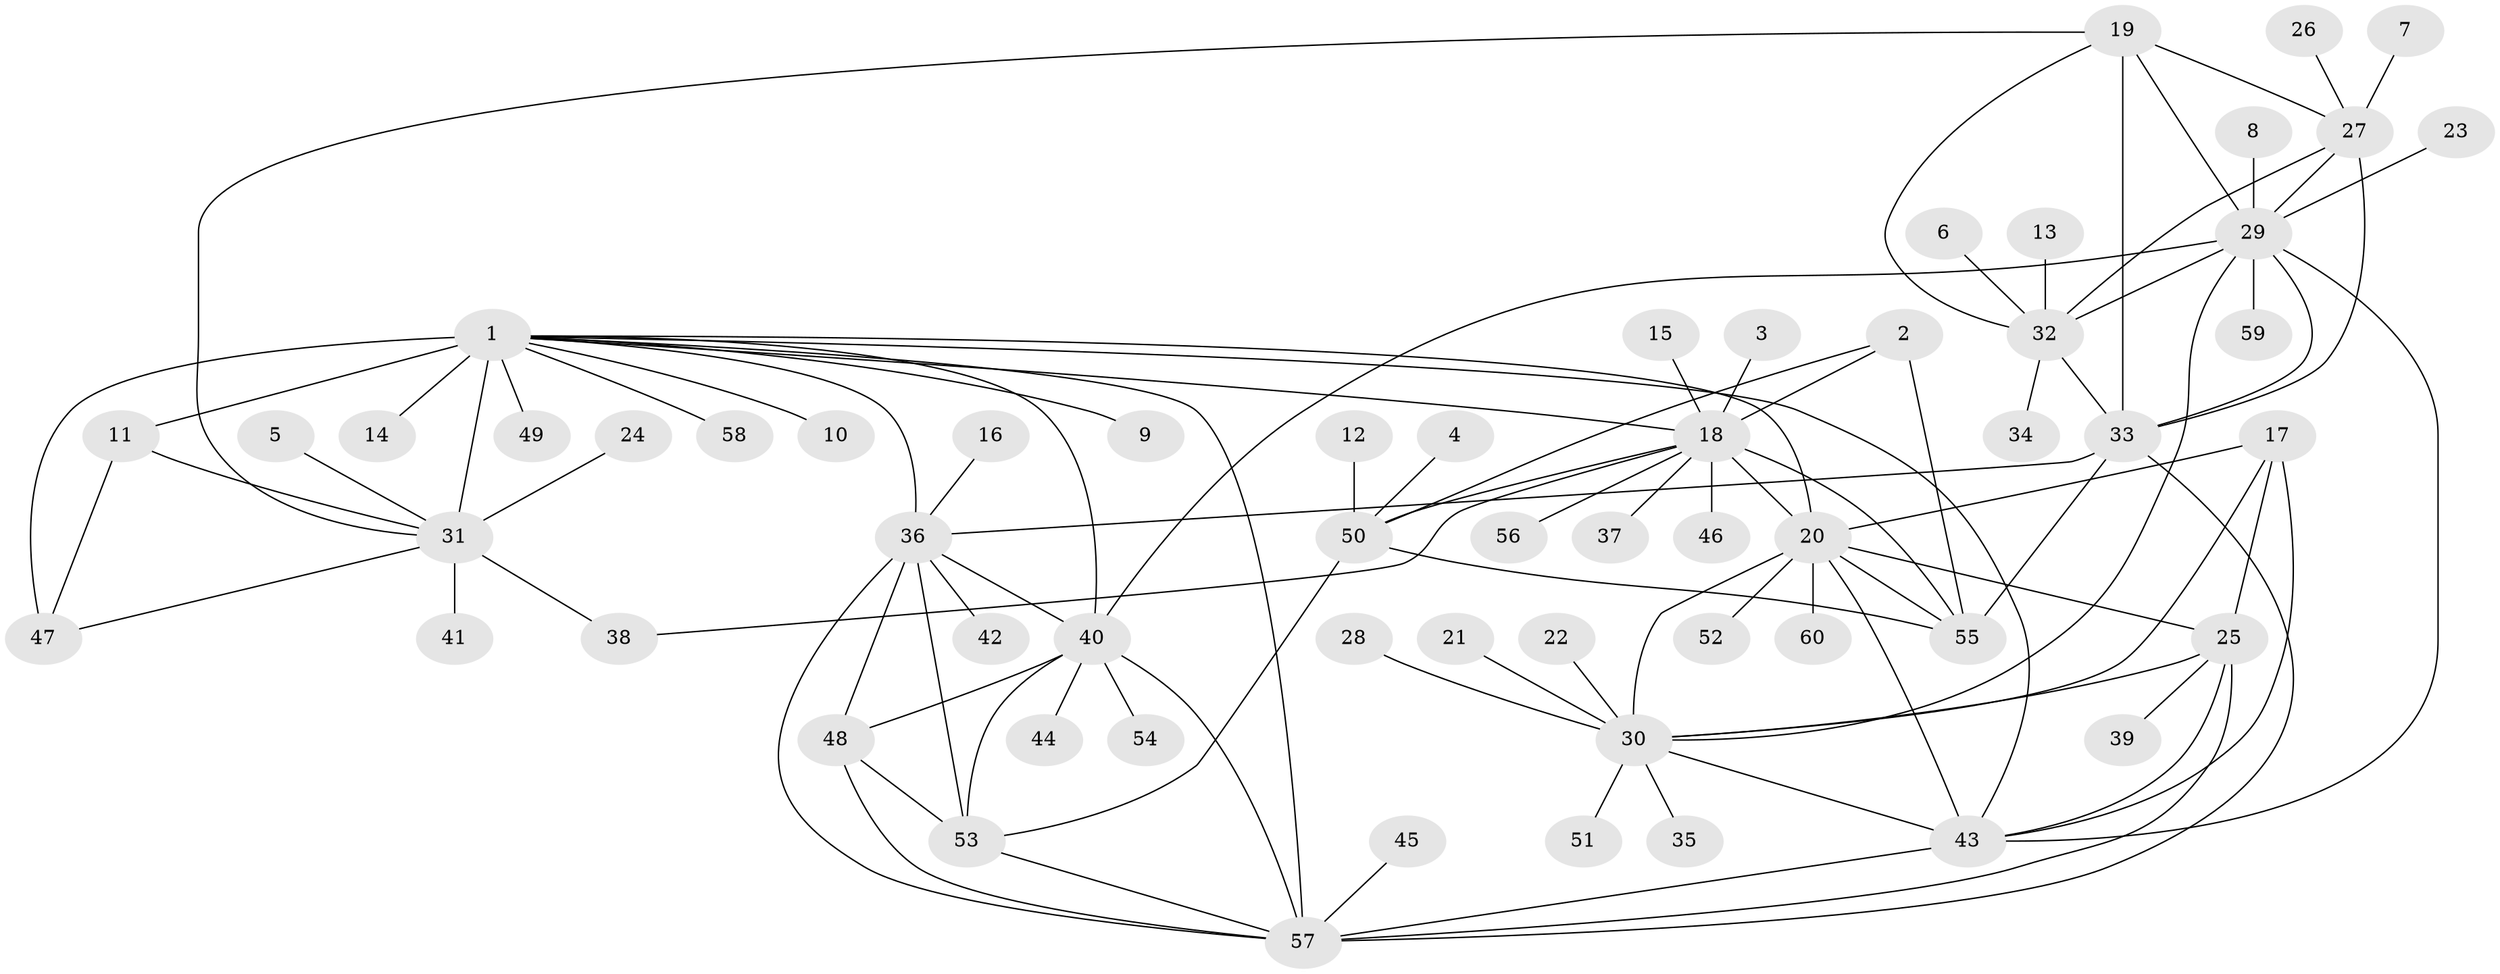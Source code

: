 // original degree distribution, {7: 0.03333333333333333, 14: 0.008333333333333333, 6: 0.05, 5: 0.025, 12: 0.016666666666666666, 8: 0.016666666666666666, 10: 0.025, 11: 0.025, 9: 0.041666666666666664, 13: 0.008333333333333333, 2: 0.11666666666666667, 1: 0.5916666666666667, 3: 0.041666666666666664}
// Generated by graph-tools (version 1.1) at 2025/26/03/09/25 03:26:48]
// undirected, 60 vertices, 98 edges
graph export_dot {
graph [start="1"]
  node [color=gray90,style=filled];
  1;
  2;
  3;
  4;
  5;
  6;
  7;
  8;
  9;
  10;
  11;
  12;
  13;
  14;
  15;
  16;
  17;
  18;
  19;
  20;
  21;
  22;
  23;
  24;
  25;
  26;
  27;
  28;
  29;
  30;
  31;
  32;
  33;
  34;
  35;
  36;
  37;
  38;
  39;
  40;
  41;
  42;
  43;
  44;
  45;
  46;
  47;
  48;
  49;
  50;
  51;
  52;
  53;
  54;
  55;
  56;
  57;
  58;
  59;
  60;
  1 -- 9 [weight=1.0];
  1 -- 10 [weight=1.0];
  1 -- 11 [weight=3.0];
  1 -- 14 [weight=1.0];
  1 -- 18 [weight=1.0];
  1 -- 20 [weight=1.0];
  1 -- 31 [weight=3.0];
  1 -- 36 [weight=1.0];
  1 -- 40 [weight=1.0];
  1 -- 43 [weight=1.0];
  1 -- 47 [weight=3.0];
  1 -- 49 [weight=1.0];
  1 -- 57 [weight=1.0];
  1 -- 58 [weight=1.0];
  2 -- 18 [weight=2.0];
  2 -- 50 [weight=2.0];
  2 -- 55 [weight=4.0];
  3 -- 18 [weight=1.0];
  4 -- 50 [weight=1.0];
  5 -- 31 [weight=1.0];
  6 -- 32 [weight=1.0];
  7 -- 27 [weight=1.0];
  8 -- 29 [weight=1.0];
  11 -- 31 [weight=1.0];
  11 -- 47 [weight=1.0];
  12 -- 50 [weight=1.0];
  13 -- 32 [weight=1.0];
  15 -- 18 [weight=1.0];
  16 -- 36 [weight=1.0];
  17 -- 20 [weight=2.0];
  17 -- 25 [weight=1.0];
  17 -- 30 [weight=1.0];
  17 -- 43 [weight=1.0];
  18 -- 20 [weight=1.0];
  18 -- 37 [weight=1.0];
  18 -- 38 [weight=1.0];
  18 -- 46 [weight=1.0];
  18 -- 50 [weight=1.0];
  18 -- 55 [weight=2.0];
  18 -- 56 [weight=1.0];
  19 -- 27 [weight=2.0];
  19 -- 29 [weight=2.0];
  19 -- 31 [weight=1.0];
  19 -- 32 [weight=2.0];
  19 -- 33 [weight=2.0];
  20 -- 25 [weight=2.0];
  20 -- 30 [weight=2.0];
  20 -- 43 [weight=2.0];
  20 -- 52 [weight=1.0];
  20 -- 55 [weight=1.0];
  20 -- 60 [weight=1.0];
  21 -- 30 [weight=1.0];
  22 -- 30 [weight=1.0];
  23 -- 29 [weight=1.0];
  24 -- 31 [weight=1.0];
  25 -- 30 [weight=1.0];
  25 -- 39 [weight=1.0];
  25 -- 43 [weight=1.0];
  25 -- 57 [weight=1.0];
  26 -- 27 [weight=1.0];
  27 -- 29 [weight=1.0];
  27 -- 32 [weight=1.0];
  27 -- 33 [weight=1.0];
  28 -- 30 [weight=1.0];
  29 -- 30 [weight=1.0];
  29 -- 32 [weight=1.0];
  29 -- 33 [weight=1.0];
  29 -- 40 [weight=1.0];
  29 -- 43 [weight=1.0];
  29 -- 59 [weight=1.0];
  30 -- 35 [weight=1.0];
  30 -- 43 [weight=1.0];
  30 -- 51 [weight=1.0];
  31 -- 38 [weight=1.0];
  31 -- 41 [weight=1.0];
  31 -- 47 [weight=1.0];
  32 -- 33 [weight=1.0];
  32 -- 34 [weight=1.0];
  33 -- 36 [weight=1.0];
  33 -- 55 [weight=1.0];
  33 -- 57 [weight=1.0];
  36 -- 40 [weight=1.0];
  36 -- 42 [weight=1.0];
  36 -- 48 [weight=1.0];
  36 -- 53 [weight=2.0];
  36 -- 57 [weight=1.0];
  40 -- 44 [weight=1.0];
  40 -- 48 [weight=1.0];
  40 -- 53 [weight=2.0];
  40 -- 54 [weight=1.0];
  40 -- 57 [weight=1.0];
  43 -- 57 [weight=1.0];
  45 -- 57 [weight=1.0];
  48 -- 53 [weight=2.0];
  48 -- 57 [weight=1.0];
  50 -- 53 [weight=1.0];
  50 -- 55 [weight=2.0];
  53 -- 57 [weight=2.0];
}
